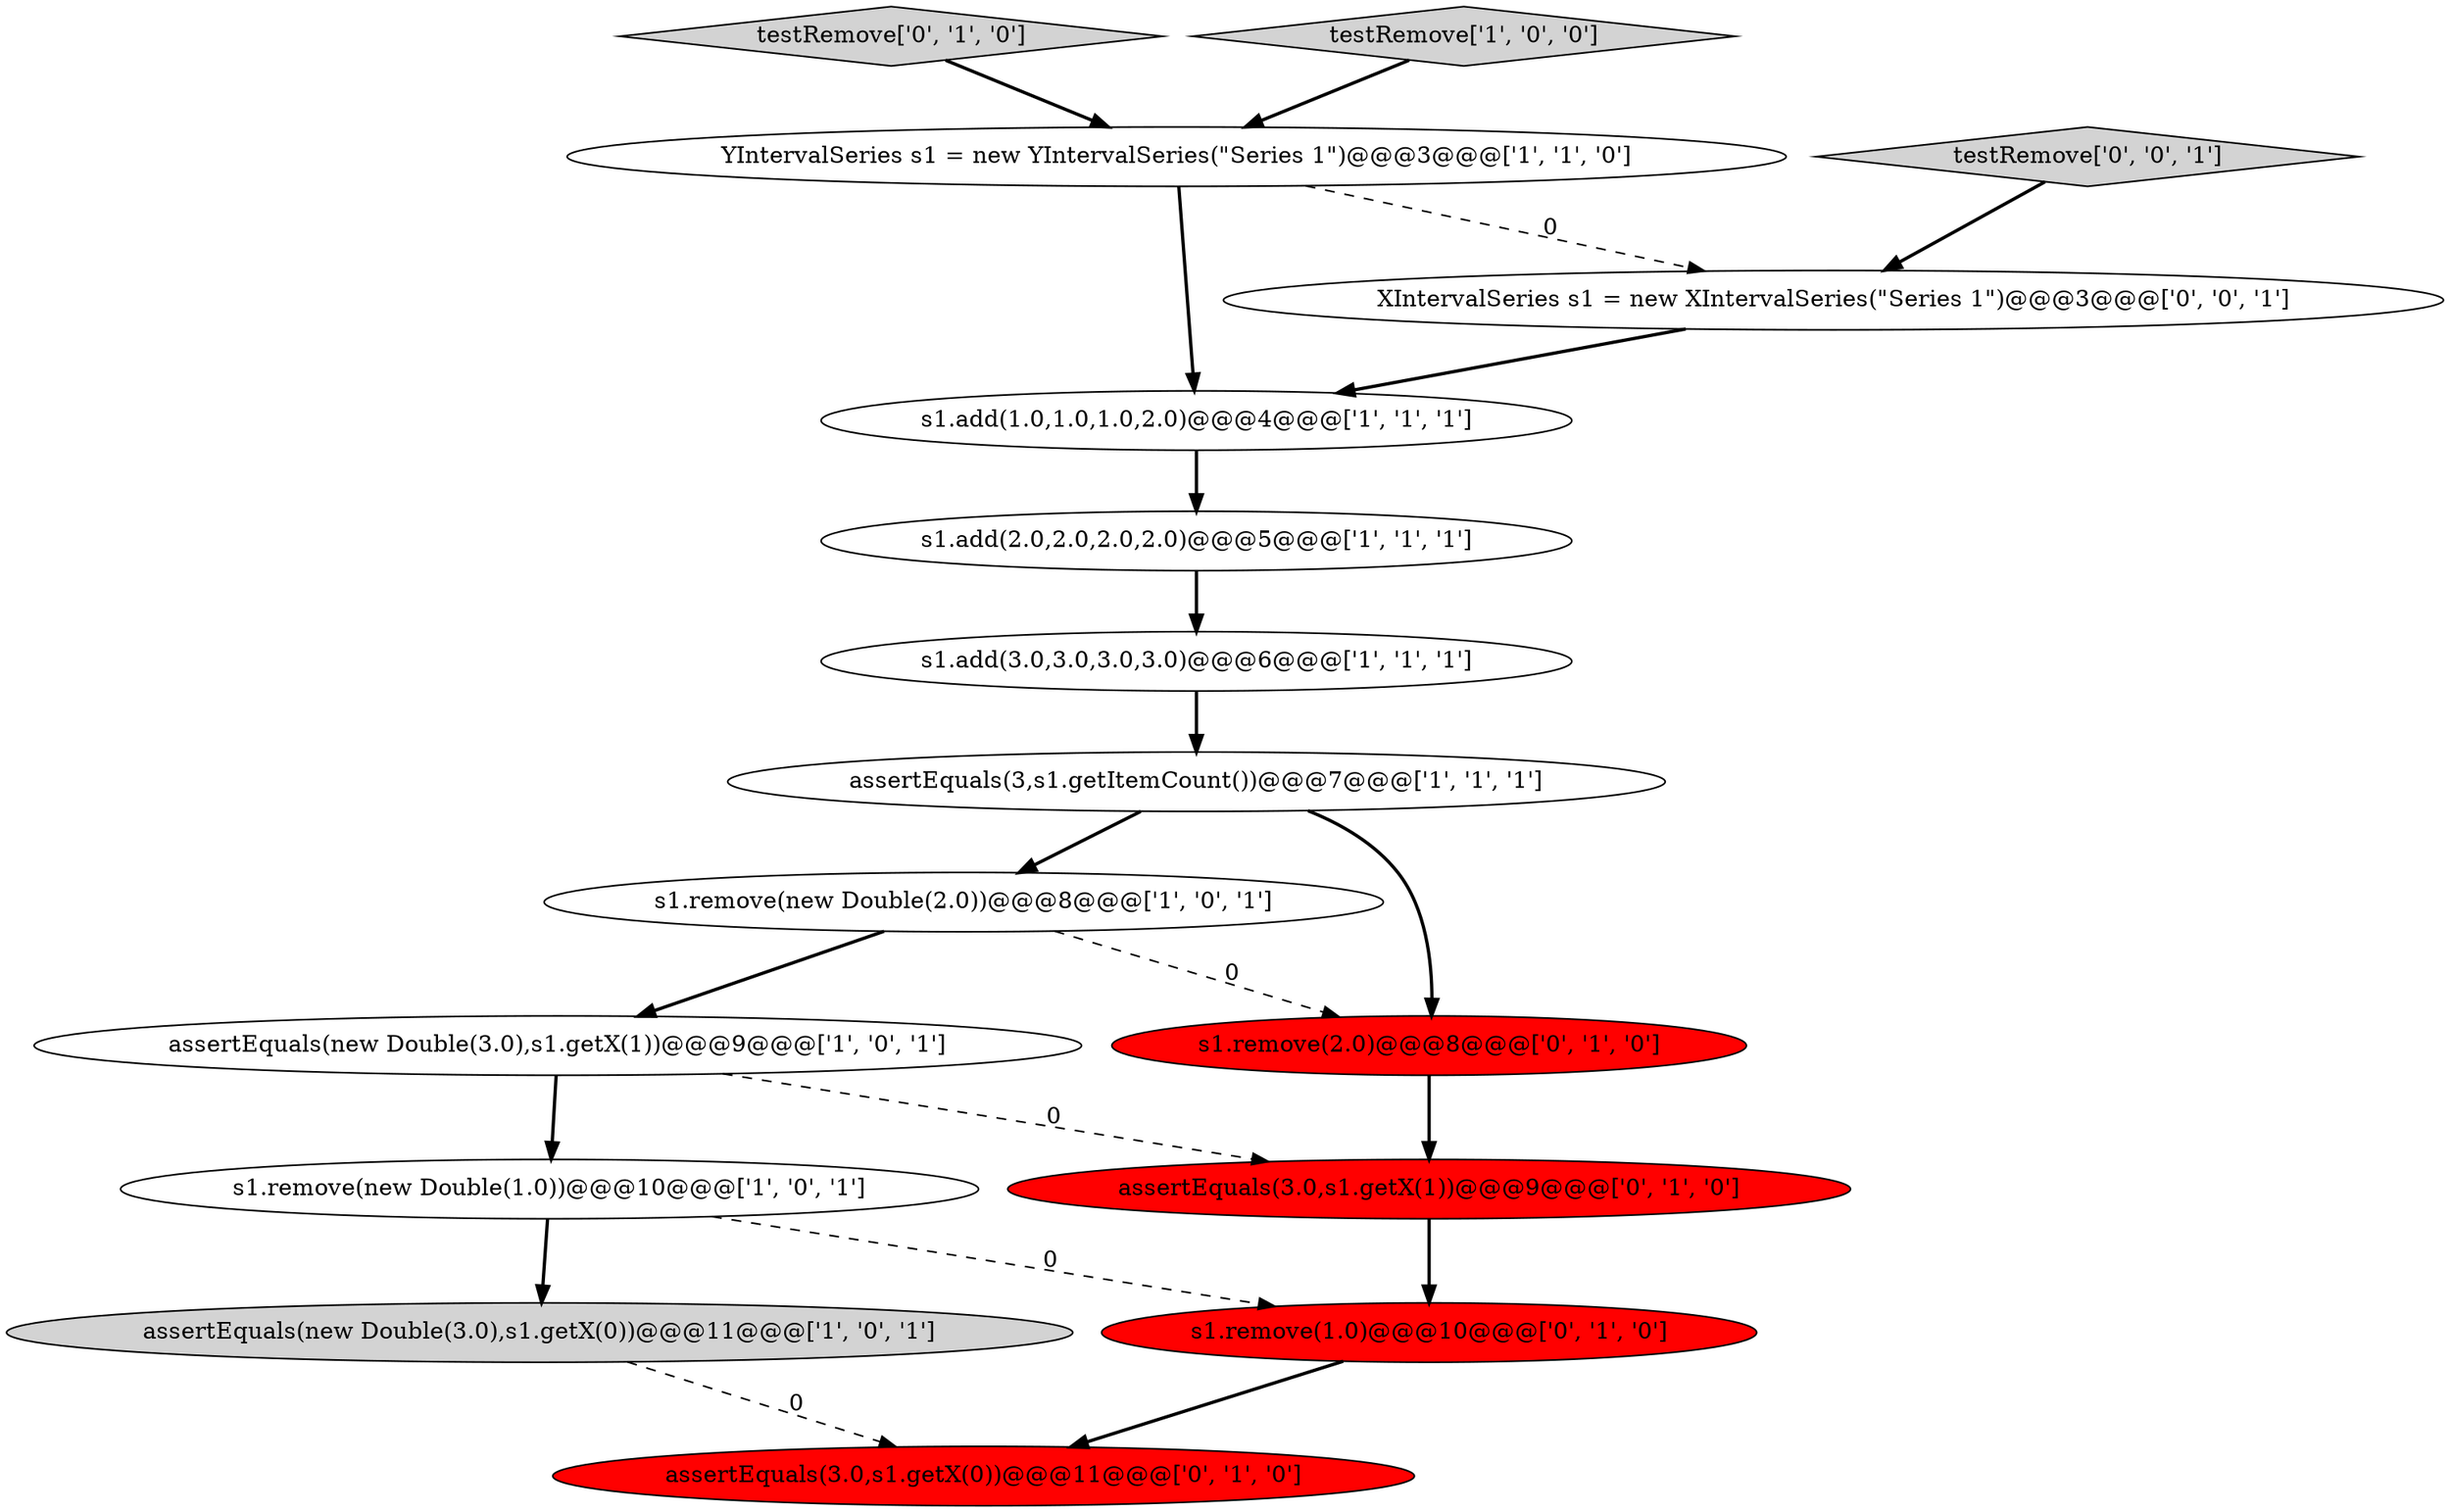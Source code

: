 digraph {
8 [style = filled, label = "assertEquals(3,s1.getItemCount())@@@7@@@['1', '1', '1']", fillcolor = white, shape = ellipse image = "AAA0AAABBB1BBB"];
5 [style = filled, label = "YIntervalSeries s1 = new YIntervalSeries(\"Series 1\")@@@3@@@['1', '1', '0']", fillcolor = white, shape = ellipse image = "AAA0AAABBB1BBB"];
15 [style = filled, label = "testRemove['0', '0', '1']", fillcolor = lightgray, shape = diamond image = "AAA0AAABBB3BBB"];
14 [style = filled, label = "testRemove['0', '1', '0']", fillcolor = lightgray, shape = diamond image = "AAA0AAABBB2BBB"];
0 [style = filled, label = "s1.remove(new Double(1.0))@@@10@@@['1', '0', '1']", fillcolor = white, shape = ellipse image = "AAA0AAABBB1BBB"];
9 [style = filled, label = "s1.add(2.0,2.0,2.0,2.0)@@@5@@@['1', '1', '1']", fillcolor = white, shape = ellipse image = "AAA0AAABBB1BBB"];
1 [style = filled, label = "s1.remove(new Double(2.0))@@@8@@@['1', '0', '1']", fillcolor = white, shape = ellipse image = "AAA0AAABBB1BBB"];
7 [style = filled, label = "s1.add(1.0,1.0,1.0,2.0)@@@4@@@['1', '1', '1']", fillcolor = white, shape = ellipse image = "AAA0AAABBB1BBB"];
10 [style = filled, label = "s1.remove(2.0)@@@8@@@['0', '1', '0']", fillcolor = red, shape = ellipse image = "AAA1AAABBB2BBB"];
11 [style = filled, label = "s1.remove(1.0)@@@10@@@['0', '1', '0']", fillcolor = red, shape = ellipse image = "AAA1AAABBB2BBB"];
6 [style = filled, label = "assertEquals(new Double(3.0),s1.getX(0))@@@11@@@['1', '0', '1']", fillcolor = lightgray, shape = ellipse image = "AAA0AAABBB1BBB"];
4 [style = filled, label = "assertEquals(new Double(3.0),s1.getX(1))@@@9@@@['1', '0', '1']", fillcolor = white, shape = ellipse image = "AAA0AAABBB1BBB"];
12 [style = filled, label = "assertEquals(3.0,s1.getX(1))@@@9@@@['0', '1', '0']", fillcolor = red, shape = ellipse image = "AAA1AAABBB2BBB"];
3 [style = filled, label = "s1.add(3.0,3.0,3.0,3.0)@@@6@@@['1', '1', '1']", fillcolor = white, shape = ellipse image = "AAA0AAABBB1BBB"];
16 [style = filled, label = "XIntervalSeries s1 = new XIntervalSeries(\"Series 1\")@@@3@@@['0', '0', '1']", fillcolor = white, shape = ellipse image = "AAA0AAABBB3BBB"];
2 [style = filled, label = "testRemove['1', '0', '0']", fillcolor = lightgray, shape = diamond image = "AAA0AAABBB1BBB"];
13 [style = filled, label = "assertEquals(3.0,s1.getX(0))@@@11@@@['0', '1', '0']", fillcolor = red, shape = ellipse image = "AAA1AAABBB2BBB"];
8->10 [style = bold, label=""];
1->4 [style = bold, label=""];
0->6 [style = bold, label=""];
12->11 [style = bold, label=""];
16->7 [style = bold, label=""];
0->11 [style = dashed, label="0"];
1->10 [style = dashed, label="0"];
15->16 [style = bold, label=""];
4->12 [style = dashed, label="0"];
4->0 [style = bold, label=""];
5->16 [style = dashed, label="0"];
7->9 [style = bold, label=""];
8->1 [style = bold, label=""];
6->13 [style = dashed, label="0"];
10->12 [style = bold, label=""];
3->8 [style = bold, label=""];
11->13 [style = bold, label=""];
9->3 [style = bold, label=""];
5->7 [style = bold, label=""];
2->5 [style = bold, label=""];
14->5 [style = bold, label=""];
}
